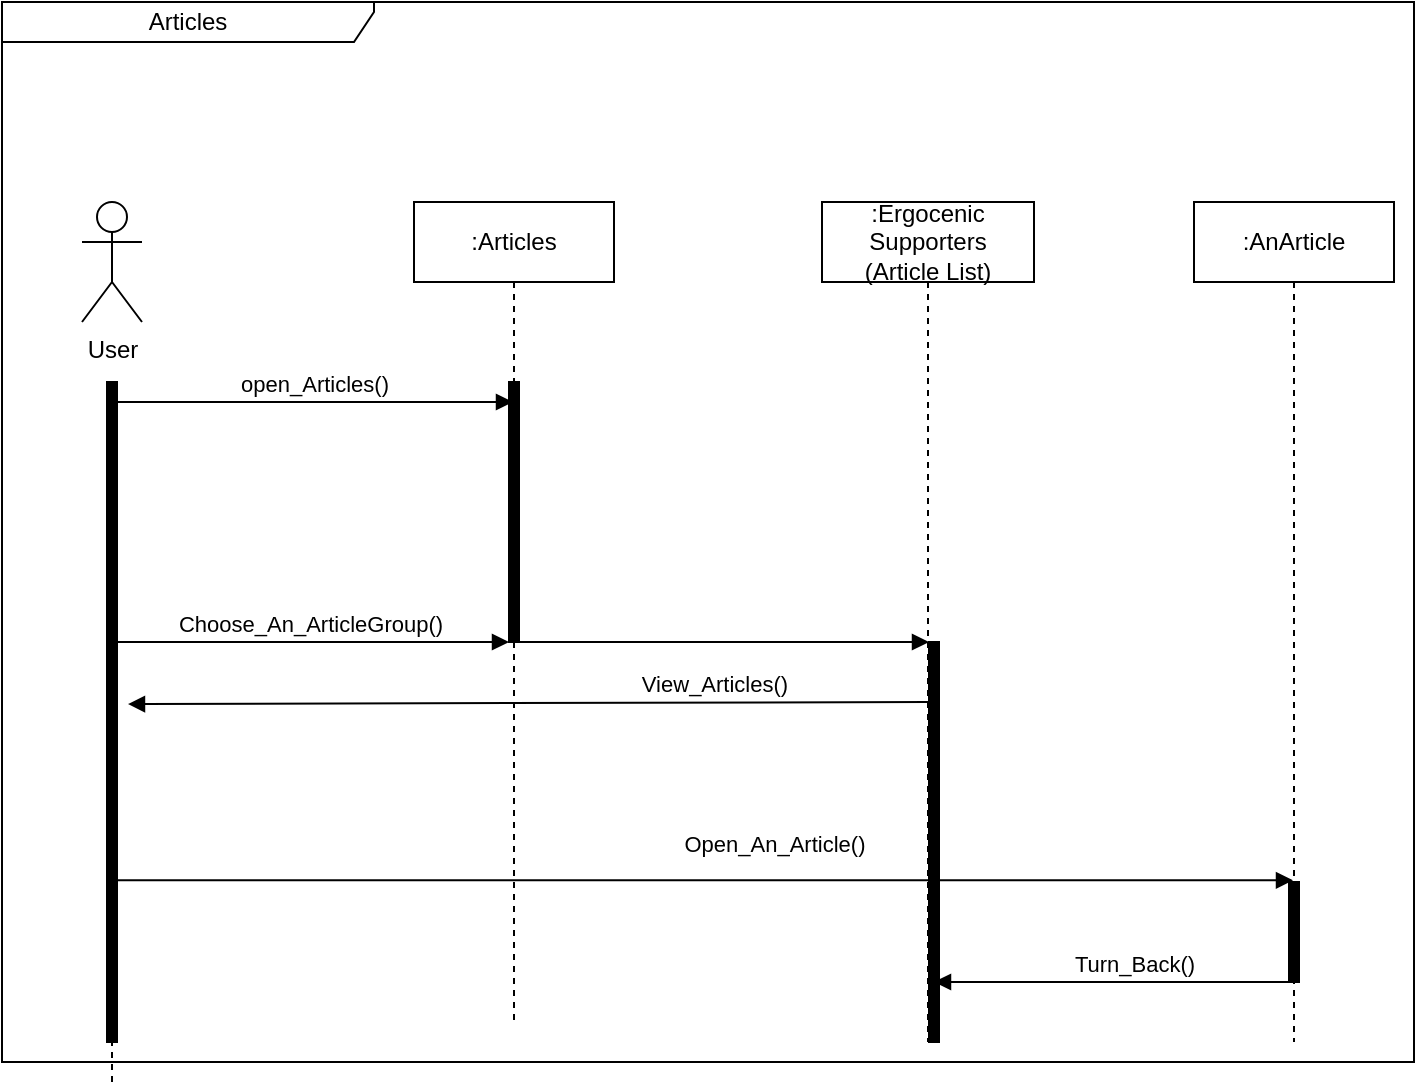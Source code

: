 <mxfile version="21.2.3">
  <diagram name="Sayfa -1" id="KXNFNAzD82l4FM4D60sQ">
    <mxGraphModel dx="1050" dy="616" grid="1" gridSize="10" guides="1" tooltips="1" connect="1" arrows="1" fold="1" page="1" pageScale="1" pageWidth="827" pageHeight="1169" math="0" shadow="0">
      <root>
        <mxCell id="0" />
        <mxCell id="1" parent="0" />
        <mxCell id="zIGlHDeocK-FYwGrawx6-1" value="Articles" style="shape=umlFrame;whiteSpace=wrap;html=1;pointerEvents=0;recursiveResize=0;container=1;collapsible=0;width=186;height=20;" parent="1" vertex="1">
          <mxGeometry x="14" y="40" width="706" height="530" as="geometry" />
        </mxCell>
        <mxCell id="zIGlHDeocK-FYwGrawx6-2" value="&lt;div&gt;User&lt;/div&gt;&lt;div&gt;&lt;br&gt;&lt;/div&gt;" style="shape=umlActor;verticalLabelPosition=bottom;verticalAlign=top;html=1;outlineConnect=0;" parent="zIGlHDeocK-FYwGrawx6-1" vertex="1">
          <mxGeometry x="40" y="100" width="30" height="60" as="geometry" />
        </mxCell>
        <mxCell id="zIGlHDeocK-FYwGrawx6-3" value="" style="html=1;points=[];perimeter=orthogonalPerimeter;fillColor=strokeColor;align=left;verticalAlign=top;spacingLeft=10;" parent="zIGlHDeocK-FYwGrawx6-1" vertex="1">
          <mxGeometry x="253.5" y="190" width="5" height="130" as="geometry" />
        </mxCell>
        <mxCell id="zIGlHDeocK-FYwGrawx6-4" value="" style="html=1;verticalAlign=bottom;labelBackgroundColor=none;endArrow=none;endFill=0;rounded=0;dashed=1;" parent="zIGlHDeocK-FYwGrawx6-1" source="zIGlHDeocK-FYwGrawx6-8" edge="1">
          <mxGeometry width="160" relative="1" as="geometry">
            <mxPoint x="54.5" y="649" as="sourcePoint" />
            <mxPoint x="54.5" y="190" as="targetPoint" />
            <Array as="points" />
          </mxGeometry>
        </mxCell>
        <mxCell id="zIGlHDeocK-FYwGrawx6-5" value=":Articles" style="shape=umlLifeline;perimeter=lifelinePerimeter;whiteSpace=wrap;html=1;container=1;dropTarget=0;collapsible=0;recursiveResize=0;outlineConnect=0;portConstraint=eastwest;newEdgeStyle={&quot;edgeStyle&quot;:&quot;elbowEdgeStyle&quot;,&quot;elbow&quot;:&quot;vertical&quot;,&quot;curved&quot;:0,&quot;rounded&quot;:0};" parent="zIGlHDeocK-FYwGrawx6-1" vertex="1">
          <mxGeometry x="206" y="100" width="100" height="410" as="geometry" />
        </mxCell>
        <mxCell id="zIGlHDeocK-FYwGrawx6-6" value="open_Articles()" style="html=1;verticalAlign=bottom;labelBackgroundColor=none;endArrow=block;endFill=1;rounded=0;" parent="zIGlHDeocK-FYwGrawx6-1" target="zIGlHDeocK-FYwGrawx6-5" edge="1">
          <mxGeometry x="0.003" width="160" relative="1" as="geometry">
            <mxPoint x="56" y="200" as="sourcePoint" />
            <mxPoint x="226" y="200" as="targetPoint" />
            <mxPoint as="offset" />
          </mxGeometry>
        </mxCell>
        <mxCell id="zIGlHDeocK-FYwGrawx6-7" value="" style="html=1;verticalAlign=bottom;labelBackgroundColor=none;endArrow=none;endFill=0;rounded=0;dashed=1;" parent="zIGlHDeocK-FYwGrawx6-1" target="zIGlHDeocK-FYwGrawx6-8" edge="1">
          <mxGeometry width="160" relative="1" as="geometry">
            <mxPoint x="55" y="540" as="sourcePoint" />
            <mxPoint x="68.5" y="200" as="targetPoint" />
          </mxGeometry>
        </mxCell>
        <mxCell id="zIGlHDeocK-FYwGrawx6-8" value="" style="html=1;points=[];perimeter=orthogonalPerimeter;fillColor=strokeColor;align=left;verticalAlign=top;spacingLeft=10;" parent="zIGlHDeocK-FYwGrawx6-1" vertex="1">
          <mxGeometry x="52.5" y="190" width="5" height="330" as="geometry" />
        </mxCell>
        <mxCell id="zIGlHDeocK-FYwGrawx6-9" value="&lt;div&gt;:Ergocenic Supporters&lt;/div&gt;&lt;div&gt;(Article List)&lt;/div&gt;" style="shape=umlLifeline;perimeter=lifelinePerimeter;whiteSpace=wrap;html=1;container=1;dropTarget=0;collapsible=0;recursiveResize=0;outlineConnect=0;portConstraint=eastwest;newEdgeStyle={&quot;edgeStyle&quot;:&quot;elbowEdgeStyle&quot;,&quot;elbow&quot;:&quot;vertical&quot;,&quot;curved&quot;:0,&quot;rounded&quot;:0};" parent="zIGlHDeocK-FYwGrawx6-1" vertex="1">
          <mxGeometry x="410" y="100" width="106" height="420" as="geometry" />
        </mxCell>
        <mxCell id="zIGlHDeocK-FYwGrawx6-10" value="" style="html=1;points=[];perimeter=orthogonalPerimeter;fillColor=strokeColor;align=left;verticalAlign=top;spacingLeft=10;" parent="zIGlHDeocK-FYwGrawx6-1" vertex="1">
          <mxGeometry x="463.5" y="320" width="5" height="200" as="geometry" />
        </mxCell>
        <mxCell id="zIGlHDeocK-FYwGrawx6-11" value="" style="html=1;points=[];perimeter=orthogonalPerimeter;fillColor=strokeColor;align=left;verticalAlign=top;spacingLeft=10;" parent="zIGlHDeocK-FYwGrawx6-1" vertex="1">
          <mxGeometry x="253.5" y="260" width="5" height="10" as="geometry" />
        </mxCell>
        <mxCell id="zIGlHDeocK-FYwGrawx6-12" value="Choose_An_ArticleGroup()" style="html=1;verticalAlign=bottom;labelBackgroundColor=none;endArrow=block;endFill=1;rounded=0;" parent="zIGlHDeocK-FYwGrawx6-1" edge="1">
          <mxGeometry x="0.003" width="160" relative="1" as="geometry">
            <mxPoint x="53.5" y="320" as="sourcePoint" />
            <mxPoint x="253.5" y="320" as="targetPoint" />
            <mxPoint as="offset" />
          </mxGeometry>
        </mxCell>
        <mxCell id="zIGlHDeocK-FYwGrawx6-13" value="View_Articles()" style="html=1;verticalAlign=bottom;labelBackgroundColor=none;endArrow=none;endFill=0;rounded=0;entryX=0.5;entryY=0.19;entryDx=0;entryDy=0;entryPerimeter=0;startArrow=block;startFill=1;exitX=2.1;exitY=0.488;exitDx=0;exitDy=0;exitPerimeter=0;" parent="zIGlHDeocK-FYwGrawx6-1" source="zIGlHDeocK-FYwGrawx6-8" edge="1">
          <mxGeometry x="0.463" width="160" relative="1" as="geometry">
            <mxPoint x="256" y="350.5" as="sourcePoint" />
            <mxPoint x="463.5" y="350" as="targetPoint" />
            <mxPoint as="offset" />
          </mxGeometry>
        </mxCell>
        <mxCell id="zIGlHDeocK-FYwGrawx6-15" value="" style="html=1;verticalAlign=bottom;labelBackgroundColor=none;endArrow=block;endFill=1;rounded=0;" parent="zIGlHDeocK-FYwGrawx6-1" edge="1">
          <mxGeometry x="0.003" width="160" relative="1" as="geometry">
            <mxPoint x="256" y="320" as="sourcePoint" />
            <mxPoint x="463.5" y="320" as="targetPoint" />
            <mxPoint as="offset" />
          </mxGeometry>
        </mxCell>
        <mxCell id="zIGlHDeocK-FYwGrawx6-16" value="Open_An_Article()" style="html=1;verticalAlign=bottom;labelBackgroundColor=none;endArrow=block;endFill=1;rounded=0;startArrow=none;startFill=0;exitX=1.1;exitY=0.755;exitDx=0;exitDy=0;exitPerimeter=0;" parent="zIGlHDeocK-FYwGrawx6-1" target="XNdUb1CxIkesmiMk3nuj-5" edge="1" source="zIGlHDeocK-FYwGrawx6-8">
          <mxGeometry x="0.117" y="9" width="160" relative="1" as="geometry">
            <mxPoint x="57.5" y="471" as="sourcePoint" />
            <mxPoint x="456" y="470" as="targetPoint" />
            <mxPoint as="offset" />
          </mxGeometry>
        </mxCell>
        <mxCell id="XNdUb1CxIkesmiMk3nuj-5" value=":AnArticle" style="shape=umlLifeline;perimeter=lifelinePerimeter;whiteSpace=wrap;html=1;container=1;dropTarget=0;collapsible=0;recursiveResize=0;outlineConnect=0;portConstraint=eastwest;newEdgeStyle={&quot;edgeStyle&quot;:&quot;elbowEdgeStyle&quot;,&quot;elbow&quot;:&quot;vertical&quot;,&quot;curved&quot;:0,&quot;rounded&quot;:0};" vertex="1" parent="zIGlHDeocK-FYwGrawx6-1">
          <mxGeometry x="596" y="100" width="100" height="420" as="geometry" />
        </mxCell>
        <mxCell id="XNdUb1CxIkesmiMk3nuj-6" value="" style="html=1;points=[];perimeter=orthogonalPerimeter;fillColor=strokeColor;align=left;verticalAlign=top;spacingLeft=10;" vertex="1" parent="zIGlHDeocK-FYwGrawx6-1">
          <mxGeometry x="643.5" y="440" width="5" height="50" as="geometry" />
        </mxCell>
        <mxCell id="XNdUb1CxIkesmiMk3nuj-9" value="Turn_Back()" style="html=1;verticalAlign=bottom;labelBackgroundColor=none;endArrow=none;endFill=0;rounded=0;entryX=0.5;entryY=0.19;entryDx=0;entryDy=0;entryPerimeter=0;startArrow=block;startFill=1;" edge="1" parent="zIGlHDeocK-FYwGrawx6-1">
          <mxGeometry x="0.127" width="160" relative="1" as="geometry">
            <mxPoint x="466" y="490" as="sourcePoint" />
            <mxPoint x="643.5" y="490" as="targetPoint" />
            <mxPoint as="offset" />
          </mxGeometry>
        </mxCell>
      </root>
    </mxGraphModel>
  </diagram>
</mxfile>
